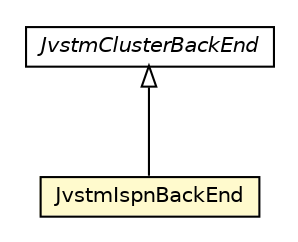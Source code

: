 #!/usr/local/bin/dot
#
# Class diagram 
# Generated by UMLGraph version 5.1 (http://www.umlgraph.org/)
#

digraph G {
	edge [fontname="Helvetica",fontsize=10,labelfontname="Helvetica",labelfontsize=10];
	node [fontname="Helvetica",fontsize=10,shape=plaintext];
	nodesep=0.25;
	ranksep=0.5;
	// pt.ist.fenixframework.backend.jvstm.cluster.JvstmClusterBackEnd
	c114696 [label=<<table title="pt.ist.fenixframework.backend.jvstm.cluster.JvstmClusterBackEnd" border="0" cellborder="1" cellspacing="0" cellpadding="2" port="p" href="../cluster/JvstmClusterBackEnd.html">
		<tr><td><table border="0" cellspacing="0" cellpadding="1">
<tr><td align="center" balign="center"><font face="Helvetica-Oblique"> JvstmClusterBackEnd </font></td></tr>
		</table></td></tr>
		</table>>, fontname="Helvetica", fontcolor="black", fontsize=10.0];
	// pt.ist.fenixframework.backend.jvstm.infinispan.JvstmIspnBackEnd
	c114705 [label=<<table title="pt.ist.fenixframework.backend.jvstm.infinispan.JvstmIspnBackEnd" border="0" cellborder="1" cellspacing="0" cellpadding="2" port="p" bgcolor="lemonChiffon" href="./JvstmIspnBackEnd.html">
		<tr><td><table border="0" cellspacing="0" cellpadding="1">
<tr><td align="center" balign="center"> JvstmIspnBackEnd </td></tr>
		</table></td></tr>
		</table>>, fontname="Helvetica", fontcolor="black", fontsize=10.0];
	//pt.ist.fenixframework.backend.jvstm.infinispan.JvstmIspnBackEnd extends pt.ist.fenixframework.backend.jvstm.cluster.JvstmClusterBackEnd
	c114696:p -> c114705:p [dir=back,arrowtail=empty];
}

